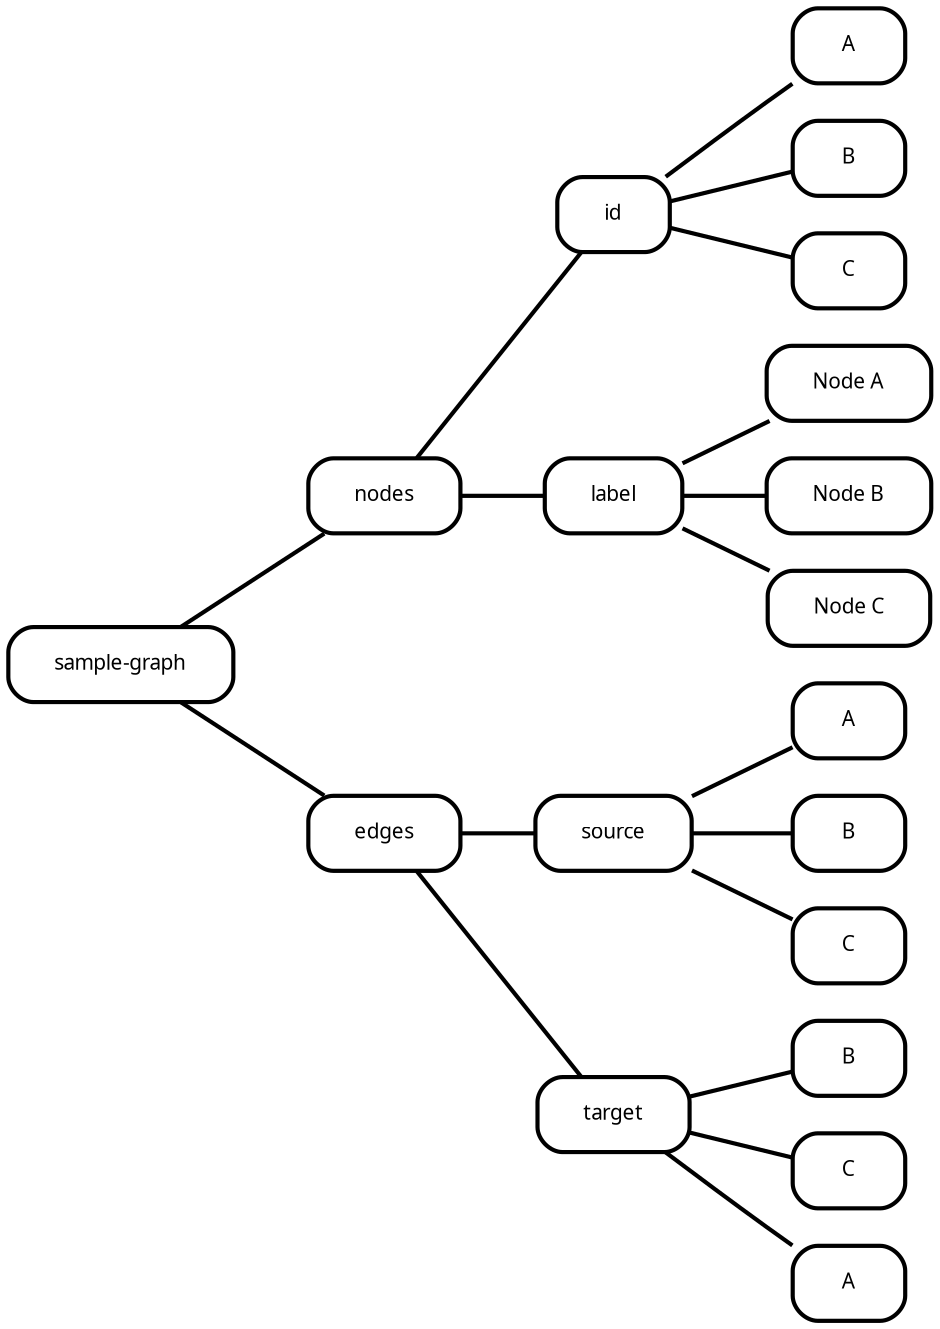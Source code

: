 digraph  {
rankdir=LR;
"sample-graph" [fillcolor="#fafafa", fontname="Fira Mono", fontsize=10, label="sample-graph", margin="0.3,0.1", penwidth="2.0", shape=box, style=rounded];
"sample-graph__nodes" [fillcolor="#fafafa", fontname="Fira Mono", fontsize=10, label=nodes, margin="0.3,0.1", penwidth="2.0", shape=box, style=rounded];
"sample-graph__edges" [fillcolor="#fafafa", fontname="Fira Mono", fontsize=10, label=edges, margin="0.3,0.1", penwidth="2.0", shape=box, style=rounded];
"sample-graph__nodes__id" [fillcolor="#fafafa", fontname="Fira Mono", fontsize=10, label=id, margin="0.3,0.1", penwidth="2.0", shape=box, style=rounded];
"sample-graph__nodes__id__A" [fillcolor="#fafafa", fontname="Fira Mono", fontsize=10, label=A, margin="0.3,0.1", penwidth="2.0", shape=box, style=rounded];
"sample-graph__nodes__label" [fillcolor="#fafafa", fontname="Fira Mono", fontsize=10, label=label, margin="0.3,0.1", penwidth="2.0", shape=box, style=rounded];
"sample-graph__nodes__label__Node A" [fillcolor="#fafafa", fontname="Fira Mono", fontsize=10, label="Node A", margin="0.3,0.1", penwidth="2.0", shape=box, style=rounded];
"sample-graph__nodes__id__B" [fillcolor="#fafafa", fontname="Fira Mono", fontsize=10, label=B, margin="0.3,0.1", penwidth="2.0", shape=box, style=rounded];
"sample-graph__nodes__label__Node B" [fillcolor="#fafafa", fontname="Fira Mono", fontsize=10, label="Node B", margin="0.3,0.1", penwidth="2.0", shape=box, style=rounded];
"sample-graph__nodes__id__C" [fillcolor="#fafafa", fontname="Fira Mono", fontsize=10, label=C, margin="0.3,0.1", penwidth="2.0", shape=box, style=rounded];
"sample-graph__nodes__label__Node C" [fillcolor="#fafafa", fontname="Fira Mono", fontsize=10, label="Node C", margin="0.3,0.1", penwidth="2.0", shape=box, style=rounded];
"sample-graph__edges__source" [fillcolor="#fafafa", fontname="Fira Mono", fontsize=10, label=source, margin="0.3,0.1", penwidth="2.0", shape=box, style=rounded];
"sample-graph__edges__source__A" [fillcolor="#fafafa", fontname="Fira Mono", fontsize=10, label=A, margin="0.3,0.1", penwidth="2.0", shape=box, style=rounded];
"sample-graph__edges__target" [fillcolor="#fafafa", fontname="Fira Mono", fontsize=10, label=target, margin="0.3,0.1", penwidth="2.0", shape=box, style=rounded];
"sample-graph__edges__target__B" [fillcolor="#fafafa", fontname="Fira Mono", fontsize=10, label=B, margin="0.3,0.1", penwidth="2.0", shape=box, style=rounded];
"sample-graph__edges__source__B" [fillcolor="#fafafa", fontname="Fira Mono", fontsize=10, label=B, margin="0.3,0.1", penwidth="2.0", shape=box, style=rounded];
"sample-graph__edges__target__C" [fillcolor="#fafafa", fontname="Fira Mono", fontsize=10, label=C, margin="0.3,0.1", penwidth="2.0", shape=box, style=rounded];
"sample-graph__edges__source__C" [fillcolor="#fafafa", fontname="Fira Mono", fontsize=10, label=C, margin="0.3,0.1", penwidth="2.0", shape=box, style=rounded];
"sample-graph__edges__target__A" [fillcolor="#fafafa", fontname="Fira Mono", fontsize=10, label=A, margin="0.3,0.1", penwidth="2.0", shape=box, style=rounded];
"sample-graph" -> "sample-graph__nodes"  [arrowhead=none, key=0, penwidth="2.0"];
"sample-graph" -> "sample-graph__edges"  [arrowhead=none, key=0, penwidth="2.0"];
"sample-graph__nodes" -> "sample-graph__nodes__id"  [arrowhead=none, key=0, penwidth="2.0"];
"sample-graph__nodes" -> "sample-graph__nodes__label"  [arrowhead=none, key=0, penwidth="2.0"];
"sample-graph__edges" -> "sample-graph__edges__source"  [arrowhead=none, key=0, penwidth="2.0"];
"sample-graph__edges" -> "sample-graph__edges__target"  [arrowhead=none, key=0, penwidth="2.0"];
"sample-graph__nodes__id" -> "sample-graph__nodes__id__A"  [arrowhead=none, key=0, penwidth="2.0"];
"sample-graph__nodes__id" -> "sample-graph__nodes__id__B"  [arrowhead=none, key=0, penwidth="2.0"];
"sample-graph__nodes__id" -> "sample-graph__nodes__id__C"  [arrowhead=none, key=0, penwidth="2.0"];
"sample-graph__nodes__label" -> "sample-graph__nodes__label__Node A"  [arrowhead=none, key=0, penwidth="2.0"];
"sample-graph__nodes__label" -> "sample-graph__nodes__label__Node B"  [arrowhead=none, key=0, penwidth="2.0"];
"sample-graph__nodes__label" -> "sample-graph__nodes__label__Node C"  [arrowhead=none, key=0, penwidth="2.0"];
"sample-graph__edges__source" -> "sample-graph__edges__source__A"  [arrowhead=none, key=0, penwidth="2.0"];
"sample-graph__edges__source" -> "sample-graph__edges__source__B"  [arrowhead=none, key=0, penwidth="2.0"];
"sample-graph__edges__source" -> "sample-graph__edges__source__C"  [arrowhead=none, key=0, penwidth="2.0"];
"sample-graph__edges__target" -> "sample-graph__edges__target__B"  [arrowhead=none, key=0, penwidth="2.0"];
"sample-graph__edges__target" -> "sample-graph__edges__target__C"  [arrowhead=none, key=0, penwidth="2.0"];
"sample-graph__edges__target" -> "sample-graph__edges__target__A"  [arrowhead=none, key=0, penwidth="2.0"];
}
